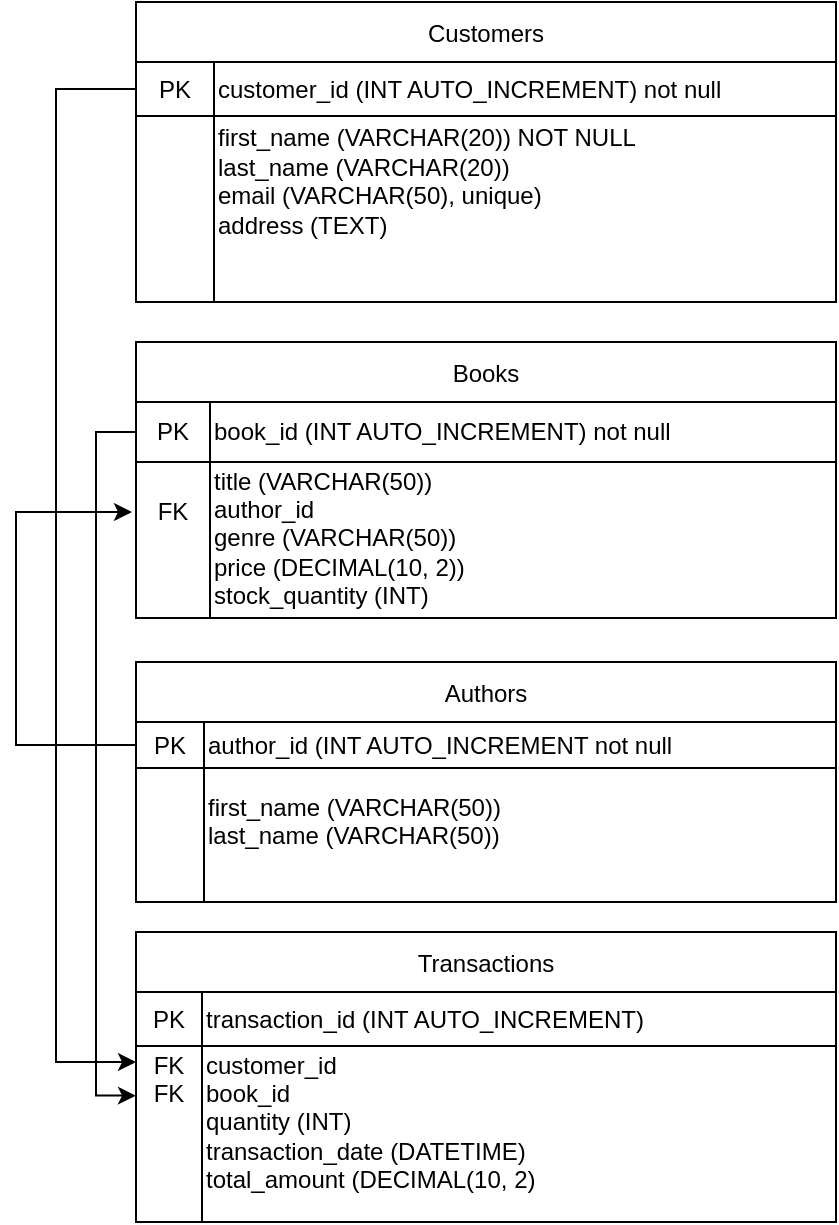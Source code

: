 <mxfile version="24.7.8">
  <diagram id="C5RBs43oDa-KdzZeNtuy" name="Page-1">
    <mxGraphModel dx="652" dy="526" grid="1" gridSize="10" guides="1" tooltips="1" connect="1" arrows="1" fold="1" page="1" pageScale="1" pageWidth="827" pageHeight="1169" math="0" shadow="0">
      <root>
        <mxCell id="WIyWlLk6GJQsqaUBKTNV-0" />
        <mxCell id="WIyWlLk6GJQsqaUBKTNV-1" parent="WIyWlLk6GJQsqaUBKTNV-0" />
        <mxCell id="jW27clK9n0WpMmJnxyqP-55" value="Customers" style="shape=table;startSize=30;container=1;collapsible=0;childLayout=tableLayout;" vertex="1" parent="WIyWlLk6GJQsqaUBKTNV-1">
          <mxGeometry x="200" y="60" width="350" height="150" as="geometry" />
        </mxCell>
        <mxCell id="jW27clK9n0WpMmJnxyqP-56" value="" style="shape=tableRow;horizontal=0;startSize=0;swimlaneHead=0;swimlaneBody=0;strokeColor=inherit;top=0;left=0;bottom=0;right=0;collapsible=0;dropTarget=0;fillColor=none;points=[[0,0.5],[1,0.5]];portConstraint=eastwest;" vertex="1" parent="jW27clK9n0WpMmJnxyqP-55">
          <mxGeometry y="30" width="350" height="27" as="geometry" />
        </mxCell>
        <mxCell id="jW27clK9n0WpMmJnxyqP-57" value="PK" style="shape=partialRectangle;html=1;whiteSpace=wrap;connectable=0;strokeColor=inherit;overflow=hidden;fillColor=none;top=0;left=0;bottom=0;right=0;pointerEvents=1;" vertex="1" parent="jW27clK9n0WpMmJnxyqP-56">
          <mxGeometry width="39" height="27" as="geometry">
            <mxRectangle width="39" height="27" as="alternateBounds" />
          </mxGeometry>
        </mxCell>
        <mxCell id="jW27clK9n0WpMmJnxyqP-58" value="customer_id (INT AUTO_INCREMENT) not null" style="shape=partialRectangle;html=1;whiteSpace=wrap;connectable=0;strokeColor=inherit;overflow=hidden;fillColor=none;top=0;left=0;bottom=0;right=0;pointerEvents=1;align=left;" vertex="1" parent="jW27clK9n0WpMmJnxyqP-56">
          <mxGeometry x="39" width="311" height="27" as="geometry">
            <mxRectangle width="311" height="27" as="alternateBounds" />
          </mxGeometry>
        </mxCell>
        <mxCell id="jW27clK9n0WpMmJnxyqP-59" value="" style="shape=tableRow;horizontal=0;startSize=0;swimlaneHead=0;swimlaneBody=0;strokeColor=inherit;top=0;left=0;bottom=0;right=0;collapsible=0;dropTarget=0;fillColor=none;points=[[0,0.5],[1,0.5]];portConstraint=eastwest;" vertex="1" parent="jW27clK9n0WpMmJnxyqP-55">
          <mxGeometry y="57" width="350" height="93" as="geometry" />
        </mxCell>
        <mxCell id="jW27clK9n0WpMmJnxyqP-60" value="" style="shape=partialRectangle;html=1;whiteSpace=wrap;connectable=0;strokeColor=inherit;overflow=hidden;fillColor=none;top=0;left=0;bottom=0;right=0;pointerEvents=1;" vertex="1" parent="jW27clK9n0WpMmJnxyqP-59">
          <mxGeometry width="39" height="93" as="geometry">
            <mxRectangle width="39" height="93" as="alternateBounds" />
          </mxGeometry>
        </mxCell>
        <mxCell id="jW27clK9n0WpMmJnxyqP-61" value="&lt;span style=&quot;&quot;&gt;first_name (VARCHAR(20)) NOT NULL&lt;/span&gt;&lt;div&gt;last_name (VARCHAR(20))&amp;nbsp;&lt;br&gt;&lt;div style=&quot;&quot;&gt;email (VARCHAR(50), unique)&lt;/div&gt;&lt;div style=&quot;&quot;&gt;address (TEXT)&lt;/div&gt;&lt;div style=&quot;&quot;&gt;&lt;br&gt;&lt;/div&gt;&lt;/div&gt;&lt;div style=&quot;&quot;&gt;&lt;br&gt;&lt;/div&gt;" style="shape=partialRectangle;html=1;whiteSpace=wrap;connectable=0;strokeColor=inherit;overflow=hidden;fillColor=none;top=0;left=0;bottom=0;right=0;pointerEvents=1;align=left;" vertex="1" parent="jW27clK9n0WpMmJnxyqP-59">
          <mxGeometry x="39" width="311" height="93" as="geometry">
            <mxRectangle width="311" height="93" as="alternateBounds" />
          </mxGeometry>
        </mxCell>
        <mxCell id="jW27clK9n0WpMmJnxyqP-62" value="Books" style="shape=table;startSize=30;container=1;collapsible=0;childLayout=tableLayout;" vertex="1" parent="WIyWlLk6GJQsqaUBKTNV-1">
          <mxGeometry x="200" y="230" width="350" height="138.0" as="geometry" />
        </mxCell>
        <mxCell id="jW27clK9n0WpMmJnxyqP-63" value="" style="shape=tableRow;horizontal=0;startSize=0;swimlaneHead=0;swimlaneBody=0;strokeColor=inherit;top=0;left=0;bottom=0;right=0;collapsible=0;dropTarget=0;fillColor=none;points=[[0,0.5],[1,0.5]];portConstraint=eastwest;" vertex="1" parent="jW27clK9n0WpMmJnxyqP-62">
          <mxGeometry y="30" width="350" height="30" as="geometry" />
        </mxCell>
        <mxCell id="jW27clK9n0WpMmJnxyqP-64" value="PK" style="shape=partialRectangle;html=1;whiteSpace=wrap;connectable=0;strokeColor=inherit;overflow=hidden;fillColor=none;top=0;left=0;bottom=0;right=0;pointerEvents=1;" vertex="1" parent="jW27clK9n0WpMmJnxyqP-63">
          <mxGeometry width="37" height="30" as="geometry">
            <mxRectangle width="37" height="30" as="alternateBounds" />
          </mxGeometry>
        </mxCell>
        <mxCell id="jW27clK9n0WpMmJnxyqP-65" value="book_id (INT AUTO_INCREMENT)&amp;nbsp;&lt;span style=&quot;background-color: initial;&quot;&gt;not null&lt;/span&gt;" style="shape=partialRectangle;html=1;whiteSpace=wrap;connectable=0;strokeColor=inherit;overflow=hidden;fillColor=none;top=0;left=0;bottom=0;right=0;pointerEvents=1;align=left;" vertex="1" parent="jW27clK9n0WpMmJnxyqP-63">
          <mxGeometry x="37" width="313" height="30" as="geometry">
            <mxRectangle width="313" height="30" as="alternateBounds" />
          </mxGeometry>
        </mxCell>
        <mxCell id="jW27clK9n0WpMmJnxyqP-66" value="" style="shape=tableRow;horizontal=0;startSize=0;swimlaneHead=0;swimlaneBody=0;strokeColor=inherit;top=0;left=0;bottom=0;right=0;collapsible=0;dropTarget=0;fillColor=none;points=[[0,0.5],[1,0.5]];portConstraint=eastwest;" vertex="1" parent="jW27clK9n0WpMmJnxyqP-62">
          <mxGeometry y="60" width="350" height="78" as="geometry" />
        </mxCell>
        <mxCell id="jW27clK9n0WpMmJnxyqP-67" value="&lt;div&gt;&lt;br&gt;&lt;/div&gt;&lt;div&gt;FK&lt;/div&gt;&lt;div&gt;&lt;br&gt;&lt;/div&gt;&lt;div&gt;&lt;br&gt;&lt;/div&gt;&lt;div&gt;&lt;br&gt;&lt;/div&gt;" style="shape=partialRectangle;html=1;whiteSpace=wrap;connectable=0;strokeColor=inherit;overflow=hidden;fillColor=none;top=0;left=0;bottom=0;right=0;pointerEvents=1;" vertex="1" parent="jW27clK9n0WpMmJnxyqP-66">
          <mxGeometry width="37" height="78" as="geometry">
            <mxRectangle width="37" height="78" as="alternateBounds" />
          </mxGeometry>
        </mxCell>
        <mxCell id="jW27clK9n0WpMmJnxyqP-68" value="&lt;span style=&quot;&quot;&gt;title (VARCHAR(50))&amp;nbsp;&lt;/span&gt;&lt;div style=&quot;&quot;&gt;author_id&amp;nbsp;&amp;nbsp;&lt;/div&gt;&lt;div style=&quot;&quot;&gt;genre (VARCHAR(50))&lt;/div&gt;&lt;div style=&quot;&quot;&gt;price (DECIMAL(10, 2))&lt;/div&gt;&lt;div style=&quot;&quot;&gt;stock_quantity (INT)&lt;/div&gt;&lt;div style=&quot;&quot;&gt;&lt;br&gt;&lt;/div&gt;&lt;div style=&quot;&quot;&gt;&lt;br&gt;&lt;/div&gt;" style="shape=partialRectangle;html=1;whiteSpace=wrap;connectable=0;strokeColor=inherit;overflow=hidden;fillColor=none;top=0;left=0;bottom=0;right=0;pointerEvents=1;align=left;" vertex="1" parent="jW27clK9n0WpMmJnxyqP-66">
          <mxGeometry x="37" width="313" height="78" as="geometry">
            <mxRectangle width="313" height="78" as="alternateBounds" />
          </mxGeometry>
        </mxCell>
        <mxCell id="jW27clK9n0WpMmJnxyqP-69" value="Authors" style="shape=table;startSize=30;container=1;collapsible=0;childLayout=tableLayout;" vertex="1" parent="WIyWlLk6GJQsqaUBKTNV-1">
          <mxGeometry x="200" y="390" width="350" height="120" as="geometry" />
        </mxCell>
        <mxCell id="jW27clK9n0WpMmJnxyqP-70" value="" style="shape=tableRow;horizontal=0;startSize=0;swimlaneHead=0;swimlaneBody=0;strokeColor=inherit;top=0;left=0;bottom=0;right=0;collapsible=0;dropTarget=0;fillColor=none;points=[[0,0.5],[1,0.5]];portConstraint=eastwest;" vertex="1" parent="jW27clK9n0WpMmJnxyqP-69">
          <mxGeometry y="30" width="350" height="23" as="geometry" />
        </mxCell>
        <mxCell id="jW27clK9n0WpMmJnxyqP-71" value="PK" style="shape=partialRectangle;html=1;whiteSpace=wrap;connectable=0;strokeColor=inherit;overflow=hidden;fillColor=none;top=0;left=0;bottom=0;right=0;pointerEvents=1;" vertex="1" parent="jW27clK9n0WpMmJnxyqP-70">
          <mxGeometry width="34" height="23" as="geometry">
            <mxRectangle width="34" height="23" as="alternateBounds" />
          </mxGeometry>
        </mxCell>
        <mxCell id="jW27clK9n0WpMmJnxyqP-72" value="author_id (INT AUTO_INCREMENT not null" style="shape=partialRectangle;html=1;whiteSpace=wrap;connectable=0;strokeColor=inherit;overflow=hidden;fillColor=none;top=0;left=0;bottom=0;right=0;pointerEvents=1;align=left;" vertex="1" parent="jW27clK9n0WpMmJnxyqP-70">
          <mxGeometry x="34" width="316" height="23" as="geometry">
            <mxRectangle width="316" height="23" as="alternateBounds" />
          </mxGeometry>
        </mxCell>
        <mxCell id="jW27clK9n0WpMmJnxyqP-73" value="" style="shape=tableRow;horizontal=0;startSize=0;swimlaneHead=0;swimlaneBody=0;strokeColor=inherit;top=0;left=0;bottom=0;right=0;collapsible=0;dropTarget=0;fillColor=none;points=[[0,0.5],[1,0.5]];portConstraint=eastwest;" vertex="1" parent="jW27clK9n0WpMmJnxyqP-69">
          <mxGeometry y="53" width="350" height="67" as="geometry" />
        </mxCell>
        <mxCell id="jW27clK9n0WpMmJnxyqP-74" value="" style="shape=partialRectangle;html=1;whiteSpace=wrap;connectable=0;strokeColor=inherit;overflow=hidden;fillColor=none;top=0;left=0;bottom=0;right=0;pointerEvents=1;" vertex="1" parent="jW27clK9n0WpMmJnxyqP-73">
          <mxGeometry width="34" height="67" as="geometry">
            <mxRectangle width="34" height="67" as="alternateBounds" />
          </mxGeometry>
        </mxCell>
        <mxCell id="jW27clK9n0WpMmJnxyqP-75" value="first_name (VARCHAR(50))&lt;div&gt;last_name (VARCHAR(50))&lt;/div&gt;&lt;div&gt;&lt;br&gt;&lt;/div&gt;" style="shape=partialRectangle;html=1;whiteSpace=wrap;connectable=0;strokeColor=inherit;overflow=hidden;fillColor=none;top=0;left=0;bottom=0;right=0;pointerEvents=1;align=left;" vertex="1" parent="jW27clK9n0WpMmJnxyqP-73">
          <mxGeometry x="34" width="316" height="67" as="geometry">
            <mxRectangle width="316" height="67" as="alternateBounds" />
          </mxGeometry>
        </mxCell>
        <mxCell id="jW27clK9n0WpMmJnxyqP-76" value="Transactions" style="shape=table;startSize=30;container=1;collapsible=0;childLayout=tableLayout;" vertex="1" parent="WIyWlLk6GJQsqaUBKTNV-1">
          <mxGeometry x="200" y="525" width="350" height="145" as="geometry" />
        </mxCell>
        <mxCell id="jW27clK9n0WpMmJnxyqP-77" value="" style="shape=tableRow;horizontal=0;startSize=0;swimlaneHead=0;swimlaneBody=0;strokeColor=inherit;top=0;left=0;bottom=0;right=0;collapsible=0;dropTarget=0;fillColor=none;points=[[0,0.5],[1,0.5]];portConstraint=eastwest;" vertex="1" parent="jW27clK9n0WpMmJnxyqP-76">
          <mxGeometry y="30" width="350" height="27" as="geometry" />
        </mxCell>
        <mxCell id="jW27clK9n0WpMmJnxyqP-78" value="PK" style="shape=partialRectangle;html=1;whiteSpace=wrap;connectable=0;strokeColor=inherit;overflow=hidden;fillColor=none;top=0;left=0;bottom=0;right=0;pointerEvents=1;" vertex="1" parent="jW27clK9n0WpMmJnxyqP-77">
          <mxGeometry width="33" height="27" as="geometry">
            <mxRectangle width="33" height="27" as="alternateBounds" />
          </mxGeometry>
        </mxCell>
        <mxCell id="jW27clK9n0WpMmJnxyqP-79" value="transaction_id (INT AUTO_INCREMENT)" style="shape=partialRectangle;html=1;whiteSpace=wrap;connectable=0;strokeColor=inherit;overflow=hidden;fillColor=none;top=0;left=0;bottom=0;right=0;pointerEvents=1;align=left;" vertex="1" parent="jW27clK9n0WpMmJnxyqP-77">
          <mxGeometry x="33" width="317" height="27" as="geometry">
            <mxRectangle width="317" height="27" as="alternateBounds" />
          </mxGeometry>
        </mxCell>
        <mxCell id="jW27clK9n0WpMmJnxyqP-80" value="" style="shape=tableRow;horizontal=0;startSize=0;swimlaneHead=0;swimlaneBody=0;strokeColor=inherit;top=0;left=0;bottom=0;right=0;collapsible=0;dropTarget=0;fillColor=none;points=[[0,0.5],[1,0.5]];portConstraint=eastwest;" vertex="1" parent="jW27clK9n0WpMmJnxyqP-76">
          <mxGeometry y="57" width="350" height="88" as="geometry" />
        </mxCell>
        <mxCell id="jW27clK9n0WpMmJnxyqP-81" value="FK&lt;div&gt;FK&lt;/div&gt;&lt;div&gt;&lt;br&gt;&lt;/div&gt;&lt;div&gt;&lt;br&gt;&lt;/div&gt;&lt;div&gt;&lt;br&gt;&lt;/div&gt;&lt;div&gt;&lt;br&gt;&lt;/div&gt;" style="shape=partialRectangle;html=1;whiteSpace=wrap;connectable=0;strokeColor=inherit;overflow=hidden;fillColor=none;top=0;left=0;bottom=0;right=0;pointerEvents=1;" vertex="1" parent="jW27clK9n0WpMmJnxyqP-80">
          <mxGeometry width="33" height="88" as="geometry">
            <mxRectangle width="33" height="88" as="alternateBounds" />
          </mxGeometry>
        </mxCell>
        <mxCell id="jW27clK9n0WpMmJnxyqP-82" value="customer_id&lt;div&gt;book_id&lt;/div&gt;&lt;div&gt;quantity (INT)&lt;br&gt;&lt;div&gt;transaction_date (DATETIME)&lt;/div&gt;&lt;div&gt;total_amount (DECIMAL(10, 2)&lt;/div&gt;&lt;div&gt;&lt;br&gt;&lt;/div&gt;&lt;/div&gt;" style="shape=partialRectangle;html=1;whiteSpace=wrap;connectable=0;strokeColor=inherit;overflow=hidden;fillColor=none;top=0;left=0;bottom=0;right=0;pointerEvents=1;align=left;" vertex="1" parent="jW27clK9n0WpMmJnxyqP-80">
          <mxGeometry x="33" width="317" height="88" as="geometry">
            <mxRectangle width="317" height="88" as="alternateBounds" />
          </mxGeometry>
        </mxCell>
        <mxCell id="jW27clK9n0WpMmJnxyqP-101" value="" style="edgeStyle=orthogonalEdgeStyle;rounded=0;orthogonalLoop=1;jettySize=auto;html=1;exitX=0;exitY=0.5;exitDx=0;exitDy=0;" edge="1" parent="WIyWlLk6GJQsqaUBKTNV-1" source="jW27clK9n0WpMmJnxyqP-70">
          <mxGeometry relative="1" as="geometry">
            <mxPoint x="210" y="460" as="sourcePoint" />
            <mxPoint x="198" y="315" as="targetPoint" />
            <Array as="points">
              <mxPoint x="140" y="432" />
              <mxPoint x="140" y="315" />
            </Array>
          </mxGeometry>
        </mxCell>
        <mxCell id="jW27clK9n0WpMmJnxyqP-102" value="" style="edgeStyle=orthogonalEdgeStyle;rounded=0;orthogonalLoop=1;jettySize=auto;html=1;entryX=0;entryY=0.282;entryDx=0;entryDy=0;entryPerimeter=0;exitX=0;exitY=0.5;exitDx=0;exitDy=0;" edge="1" parent="WIyWlLk6GJQsqaUBKTNV-1" source="jW27clK9n0WpMmJnxyqP-63" target="jW27clK9n0WpMmJnxyqP-80">
          <mxGeometry relative="1" as="geometry">
            <mxPoint x="220" y="470" as="sourcePoint" />
            <mxPoint x="90" y="615" as="targetPoint" />
          </mxGeometry>
        </mxCell>
        <mxCell id="jW27clK9n0WpMmJnxyqP-103" value="" style="edgeStyle=orthogonalEdgeStyle;rounded=0;orthogonalLoop=1;jettySize=auto;html=1;exitX=0;exitY=0.5;exitDx=0;exitDy=0;" edge="1" parent="WIyWlLk6GJQsqaUBKTNV-1" source="jW27clK9n0WpMmJnxyqP-56">
          <mxGeometry relative="1" as="geometry">
            <mxPoint x="130" y="300" as="sourcePoint" />
            <mxPoint x="200" y="590" as="targetPoint" />
            <Array as="points">
              <mxPoint x="160" y="104" />
              <mxPoint x="160" y="590" />
            </Array>
          </mxGeometry>
        </mxCell>
      </root>
    </mxGraphModel>
  </diagram>
</mxfile>
